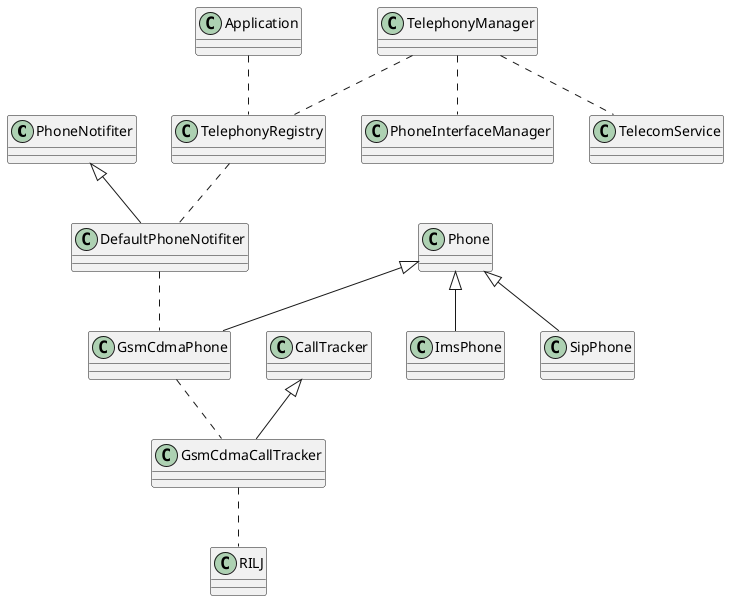 @startuml
PhoneNotifiter <|-- DefaultPhoneNotifiter

Phone <|-- GsmCdmaPhone
Phone <|-- ImsPhone
Phone <|-- SipPhone
CallTracker <|-- GsmCdmaCallTracker

Application .. TelephonyRegistry
TelephonyRegistry .. DefaultPhoneNotifiter
DefaultPhoneNotifiter .. GsmCdmaPhone
GsmCdmaPhone .. GsmCdmaCallTracker
GsmCdmaCallTracker .. RILJ

TelephonyManager .. PhoneInterfaceManager
TelephonyManager .. TelephonyRegistry
TelephonyManager ..TelecomService
@enduml